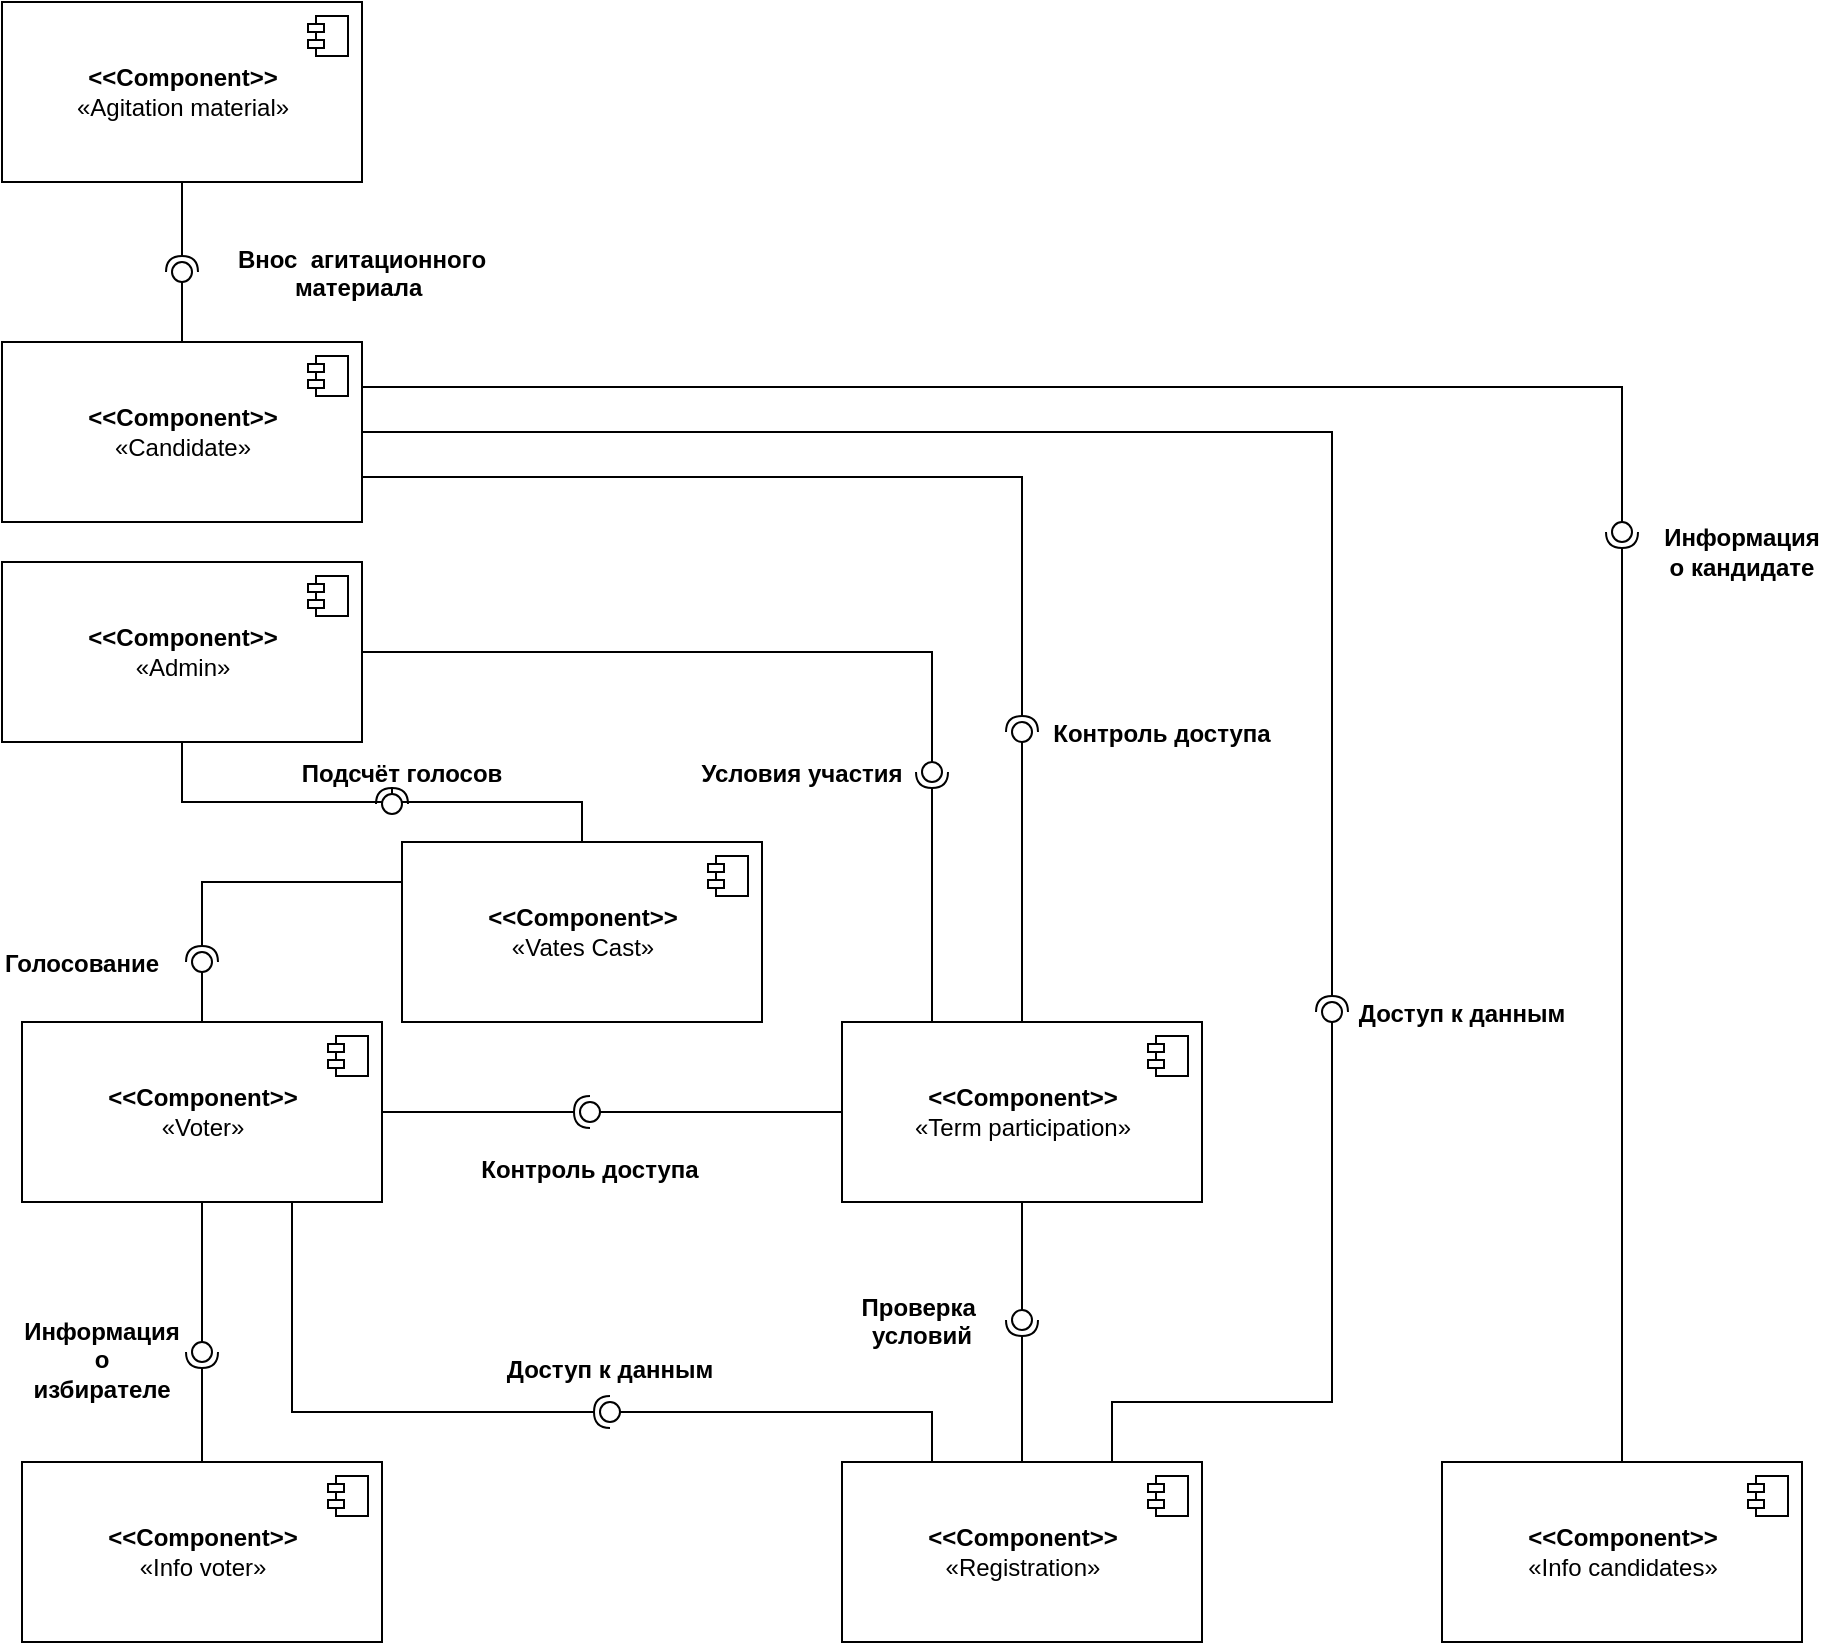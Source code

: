 <mxfile version="17.4.0" type="github">
  <diagram id="GAjldu8CvQfdoY2lyqWb" name="Page-1">
    <mxGraphModel dx="1384" dy="823" grid="1" gridSize="10" guides="1" tooltips="1" connect="1" arrows="1" fold="1" page="1" pageScale="1" pageWidth="827" pageHeight="1169" math="0" shadow="0">
      <root>
        <mxCell id="0" />
        <mxCell id="1" parent="0" />
        <mxCell id="S6nhPxF0T-wev8pzvQjq-1" value="&lt;b&gt;&amp;lt;&amp;lt;Component&amp;gt;&amp;gt;&lt;/b&gt;&lt;br&gt;«Vates Cast»" style="html=1;dropTarget=0;" parent="1" vertex="1">
          <mxGeometry x="280" y="530" width="180" height="90" as="geometry" />
        </mxCell>
        <mxCell id="S6nhPxF0T-wev8pzvQjq-2" value="" style="shape=module;jettyWidth=8;jettyHeight=4;" parent="S6nhPxF0T-wev8pzvQjq-1" vertex="1">
          <mxGeometry x="1" width="20" height="20" relative="1" as="geometry">
            <mxPoint x="-27" y="7" as="offset" />
          </mxGeometry>
        </mxCell>
        <mxCell id="S6nhPxF0T-wev8pzvQjq-3" value="&lt;b&gt;&amp;lt;&amp;lt;Component&amp;gt;&amp;gt;&lt;/b&gt;&lt;br&gt;«Term participation»" style="html=1;dropTarget=0;" parent="1" vertex="1">
          <mxGeometry x="500" y="620" width="180" height="90" as="geometry" />
        </mxCell>
        <mxCell id="S6nhPxF0T-wev8pzvQjq-4" value="" style="shape=module;jettyWidth=8;jettyHeight=4;" parent="S6nhPxF0T-wev8pzvQjq-3" vertex="1">
          <mxGeometry x="1" width="20" height="20" relative="1" as="geometry">
            <mxPoint x="-27" y="7" as="offset" />
          </mxGeometry>
        </mxCell>
        <mxCell id="S6nhPxF0T-wev8pzvQjq-5" value="&lt;b&gt;&amp;lt;&amp;lt;Component&amp;gt;&amp;gt;&lt;/b&gt;&lt;br&gt;«Registration»" style="html=1;dropTarget=0;" parent="1" vertex="1">
          <mxGeometry x="500" y="840" width="180" height="90" as="geometry" />
        </mxCell>
        <mxCell id="S6nhPxF0T-wev8pzvQjq-6" value="" style="shape=module;jettyWidth=8;jettyHeight=4;" parent="S6nhPxF0T-wev8pzvQjq-5" vertex="1">
          <mxGeometry x="1" width="20" height="20" relative="1" as="geometry">
            <mxPoint x="-27" y="7" as="offset" />
          </mxGeometry>
        </mxCell>
        <mxCell id="S6nhPxF0T-wev8pzvQjq-7" value="&lt;b&gt;&amp;lt;&amp;lt;Component&amp;gt;&amp;gt;&lt;/b&gt;&lt;br&gt;«Info candidates»" style="html=1;dropTarget=0;" parent="1" vertex="1">
          <mxGeometry x="800" y="840" width="180" height="90" as="geometry" />
        </mxCell>
        <mxCell id="S6nhPxF0T-wev8pzvQjq-8" value="" style="shape=module;jettyWidth=8;jettyHeight=4;" parent="S6nhPxF0T-wev8pzvQjq-7" vertex="1">
          <mxGeometry x="1" width="20" height="20" relative="1" as="geometry">
            <mxPoint x="-27" y="7" as="offset" />
          </mxGeometry>
        </mxCell>
        <mxCell id="S6nhPxF0T-wev8pzvQjq-9" value="&lt;b&gt;&amp;lt;&amp;lt;Component&amp;gt;&amp;gt;&lt;/b&gt;&lt;br&gt;«Info voter»" style="html=1;dropTarget=0;" parent="1" vertex="1">
          <mxGeometry x="90" y="840" width="180" height="90" as="geometry" />
        </mxCell>
        <mxCell id="S6nhPxF0T-wev8pzvQjq-10" value="" style="shape=module;jettyWidth=8;jettyHeight=4;" parent="S6nhPxF0T-wev8pzvQjq-9" vertex="1">
          <mxGeometry x="1" width="20" height="20" relative="1" as="geometry">
            <mxPoint x="-27" y="7" as="offset" />
          </mxGeometry>
        </mxCell>
        <mxCell id="S6nhPxF0T-wev8pzvQjq-11" value="&lt;b&gt;&amp;lt;&amp;lt;Component&amp;gt;&amp;gt;&lt;/b&gt;&lt;br&gt;«Agitation material»" style="html=1;dropTarget=0;" parent="1" vertex="1">
          <mxGeometry x="80" y="110" width="180" height="90" as="geometry" />
        </mxCell>
        <mxCell id="S6nhPxF0T-wev8pzvQjq-12" value="" style="shape=module;jettyWidth=8;jettyHeight=4;" parent="S6nhPxF0T-wev8pzvQjq-11" vertex="1">
          <mxGeometry x="1" width="20" height="20" relative="1" as="geometry">
            <mxPoint x="-27" y="7" as="offset" />
          </mxGeometry>
        </mxCell>
        <mxCell id="S6nhPxF0T-wev8pzvQjq-13" value="&lt;b&gt;&amp;lt;&amp;lt;Component&amp;gt;&amp;gt;&lt;/b&gt;&lt;br&gt;«Candidate»" style="html=1;dropTarget=0;" parent="1" vertex="1">
          <mxGeometry x="80" y="280" width="180" height="90" as="geometry" />
        </mxCell>
        <mxCell id="S6nhPxF0T-wev8pzvQjq-14" value="" style="shape=module;jettyWidth=8;jettyHeight=4;" parent="S6nhPxF0T-wev8pzvQjq-13" vertex="1">
          <mxGeometry x="1" width="20" height="20" relative="1" as="geometry">
            <mxPoint x="-27" y="7" as="offset" />
          </mxGeometry>
        </mxCell>
        <mxCell id="S6nhPxF0T-wev8pzvQjq-15" value="&lt;b&gt;&amp;lt;&amp;lt;Component&amp;gt;&amp;gt;&lt;/b&gt;&lt;br&gt;«Voter»" style="html=1;dropTarget=0;" parent="1" vertex="1">
          <mxGeometry x="90" y="620" width="180" height="90" as="geometry" />
        </mxCell>
        <mxCell id="S6nhPxF0T-wev8pzvQjq-16" value="" style="shape=module;jettyWidth=8;jettyHeight=4;" parent="S6nhPxF0T-wev8pzvQjq-15" vertex="1">
          <mxGeometry x="1" width="20" height="20" relative="1" as="geometry">
            <mxPoint x="-27" y="7" as="offset" />
          </mxGeometry>
        </mxCell>
        <mxCell id="S6nhPxF0T-wev8pzvQjq-17" value="&lt;b&gt;&amp;lt;&amp;lt;Component&amp;gt;&amp;gt;&lt;/b&gt;&lt;br&gt;«Admin»" style="html=1;dropTarget=0;" parent="1" vertex="1">
          <mxGeometry x="80" y="390" width="180" height="90" as="geometry" />
        </mxCell>
        <mxCell id="S6nhPxF0T-wev8pzvQjq-18" value="" style="shape=module;jettyWidth=8;jettyHeight=4;" parent="S6nhPxF0T-wev8pzvQjq-17" vertex="1">
          <mxGeometry x="1" width="20" height="20" relative="1" as="geometry">
            <mxPoint x="-27" y="7" as="offset" />
          </mxGeometry>
        </mxCell>
        <mxCell id="S6nhPxF0T-wev8pzvQjq-24" value="" style="rounded=0;orthogonalLoop=1;jettySize=auto;html=1;endArrow=none;endFill=0;sketch=0;sourcePerimeterSpacing=0;targetPerimeterSpacing=0;exitX=0.5;exitY=0;exitDx=0;exitDy=0;startArrow=none;startFill=0;" parent="1" source="S6nhPxF0T-wev8pzvQjq-13" target="S6nhPxF0T-wev8pzvQjq-26" edge="1">
          <mxGeometry relative="1" as="geometry">
            <mxPoint x="370" y="355" as="sourcePoint" />
          </mxGeometry>
        </mxCell>
        <mxCell id="S6nhPxF0T-wev8pzvQjq-25" value="" style="rounded=0;orthogonalLoop=1;jettySize=auto;html=1;endArrow=halfCircle;endFill=0;entryX=0.5;entryY=0.5;endSize=6;strokeWidth=1;sketch=0;exitX=0.5;exitY=1;exitDx=0;exitDy=0;" parent="1" source="S6nhPxF0T-wev8pzvQjq-11" target="S6nhPxF0T-wev8pzvQjq-26" edge="1">
          <mxGeometry relative="1" as="geometry">
            <mxPoint x="410" y="355" as="sourcePoint" />
          </mxGeometry>
        </mxCell>
        <mxCell id="S6nhPxF0T-wev8pzvQjq-26" value="" style="ellipse;whiteSpace=wrap;html=1;align=center;aspect=fixed;resizable=0;points=[];outlineConnect=0;sketch=0;" parent="1" vertex="1">
          <mxGeometry x="165" y="240" width="10" height="10" as="geometry" />
        </mxCell>
        <mxCell id="S6nhPxF0T-wev8pzvQjq-27" value="" style="rounded=0;orthogonalLoop=1;jettySize=auto;html=1;endArrow=none;endFill=0;sketch=0;sourcePerimeterSpacing=0;targetPerimeterSpacing=0;exitX=0.5;exitY=1;exitDx=0;exitDy=0;startArrow=none;startFill=0;" parent="1" source="S6nhPxF0T-wev8pzvQjq-15" target="S6nhPxF0T-wev8pzvQjq-29" edge="1">
          <mxGeometry relative="1" as="geometry">
            <mxPoint x="300" y="815" as="sourcePoint" />
          </mxGeometry>
        </mxCell>
        <mxCell id="S6nhPxF0T-wev8pzvQjq-28" value="" style="rounded=0;orthogonalLoop=1;jettySize=auto;html=1;endArrow=halfCircle;endFill=0;entryX=0.5;entryY=0.5;endSize=6;strokeWidth=1;sketch=0;exitX=0.5;exitY=0;exitDx=0;exitDy=0;" parent="1" source="S6nhPxF0T-wev8pzvQjq-9" target="S6nhPxF0T-wev8pzvQjq-29" edge="1">
          <mxGeometry relative="1" as="geometry">
            <mxPoint x="340" y="815" as="sourcePoint" />
          </mxGeometry>
        </mxCell>
        <mxCell id="S6nhPxF0T-wev8pzvQjq-29" value="" style="ellipse;whiteSpace=wrap;html=1;align=center;aspect=fixed;resizable=0;points=[];outlineConnect=0;sketch=0;" parent="1" vertex="1">
          <mxGeometry x="175" y="780" width="10" height="10" as="geometry" />
        </mxCell>
        <mxCell id="S6nhPxF0T-wev8pzvQjq-34" value="" style="rounded=0;orthogonalLoop=1;jettySize=auto;html=1;endArrow=none;endFill=0;sketch=0;sourcePerimeterSpacing=0;targetPerimeterSpacing=0;exitX=1;exitY=0.25;exitDx=0;exitDy=0;edgeStyle=orthogonalEdgeStyle;startArrow=none;startFill=0;" parent="1" source="S6nhPxF0T-wev8pzvQjq-13" target="S6nhPxF0T-wev8pzvQjq-36" edge="1">
          <mxGeometry relative="1" as="geometry">
            <mxPoint x="870" y="375" as="sourcePoint" />
            <Array as="points">
              <mxPoint x="890" y="303" />
            </Array>
          </mxGeometry>
        </mxCell>
        <mxCell id="S6nhPxF0T-wev8pzvQjq-35" value="" style="rounded=0;orthogonalLoop=1;jettySize=auto;html=1;endArrow=halfCircle;endFill=0;entryX=0.5;entryY=0.5;endSize=6;strokeWidth=1;sketch=0;exitX=0.5;exitY=0;exitDx=0;exitDy=0;" parent="1" source="S6nhPxF0T-wev8pzvQjq-7" target="S6nhPxF0T-wev8pzvQjq-36" edge="1">
          <mxGeometry relative="1" as="geometry">
            <mxPoint x="890" y="450" as="sourcePoint" />
          </mxGeometry>
        </mxCell>
        <mxCell id="S6nhPxF0T-wev8pzvQjq-36" value="" style="ellipse;whiteSpace=wrap;html=1;align=center;aspect=fixed;resizable=0;points=[];outlineConnect=0;sketch=0;" parent="1" vertex="1">
          <mxGeometry x="885" y="370" width="10" height="10" as="geometry" />
        </mxCell>
        <mxCell id="S6nhPxF0T-wev8pzvQjq-42" value="" style="rounded=0;orthogonalLoop=1;jettySize=auto;html=1;endArrow=none;endFill=0;sketch=0;sourcePerimeterSpacing=0;targetPerimeterSpacing=0;exitX=0.5;exitY=0;exitDx=0;exitDy=0;startArrow=none;startFill=0;" parent="1" source="S6nhPxF0T-wev8pzvQjq-3" target="S6nhPxF0T-wev8pzvQjq-44" edge="1">
          <mxGeometry relative="1" as="geometry">
            <mxPoint x="630" y="475" as="sourcePoint" />
          </mxGeometry>
        </mxCell>
        <mxCell id="S6nhPxF0T-wev8pzvQjq-43" value="" style="rounded=0;orthogonalLoop=1;jettySize=auto;html=1;endArrow=halfCircle;endFill=0;entryX=0.5;entryY=0.5;endSize=6;strokeWidth=1;sketch=0;exitX=1;exitY=0.75;exitDx=0;exitDy=0;edgeStyle=orthogonalEdgeStyle;" parent="1" source="S6nhPxF0T-wev8pzvQjq-13" target="S6nhPxF0T-wev8pzvQjq-44" edge="1">
          <mxGeometry relative="1" as="geometry">
            <mxPoint x="670" y="475" as="sourcePoint" />
          </mxGeometry>
        </mxCell>
        <mxCell id="S6nhPxF0T-wev8pzvQjq-44" value="" style="ellipse;whiteSpace=wrap;html=1;align=center;aspect=fixed;resizable=0;points=[];outlineConnect=0;sketch=0;" parent="1" vertex="1">
          <mxGeometry x="585" y="470" width="10" height="10" as="geometry" />
        </mxCell>
        <mxCell id="S6nhPxF0T-wev8pzvQjq-45" value="" style="rounded=0;orthogonalLoop=1;jettySize=auto;html=1;endArrow=none;endFill=0;sketch=0;sourcePerimeterSpacing=0;targetPerimeterSpacing=0;exitX=1;exitY=0.5;exitDx=0;exitDy=0;edgeStyle=orthogonalEdgeStyle;startArrow=none;startFill=0;" parent="1" source="S6nhPxF0T-wev8pzvQjq-17" target="S6nhPxF0T-wev8pzvQjq-47" edge="1">
          <mxGeometry relative="1" as="geometry">
            <mxPoint x="430" y="504" as="sourcePoint" />
            <Array as="points">
              <mxPoint x="545" y="435" />
            </Array>
          </mxGeometry>
        </mxCell>
        <mxCell id="S6nhPxF0T-wev8pzvQjq-46" value="" style="rounded=0;orthogonalLoop=1;jettySize=auto;html=1;endArrow=halfCircle;endFill=0;entryX=0.5;entryY=0.5;endSize=6;strokeWidth=1;sketch=0;exitX=0.25;exitY=0;exitDx=0;exitDy=0;edgeStyle=orthogonalEdgeStyle;" parent="1" source="S6nhPxF0T-wev8pzvQjq-3" target="S6nhPxF0T-wev8pzvQjq-47" edge="1">
          <mxGeometry relative="1" as="geometry">
            <mxPoint x="470" y="504" as="sourcePoint" />
          </mxGeometry>
        </mxCell>
        <mxCell id="S6nhPxF0T-wev8pzvQjq-47" value="" style="ellipse;whiteSpace=wrap;html=1;align=center;aspect=fixed;resizable=0;points=[];outlineConnect=0;sketch=0;" parent="1" vertex="1">
          <mxGeometry x="540" y="490" width="10" height="10" as="geometry" />
        </mxCell>
        <mxCell id="S6nhPxF0T-wev8pzvQjq-48" value="" style="rounded=0;orthogonalLoop=1;jettySize=auto;html=1;endArrow=none;endFill=0;sketch=0;sourcePerimeterSpacing=0;targetPerimeterSpacing=0;exitX=0.5;exitY=0;exitDx=0;exitDy=0;startArrow=none;startFill=0;" parent="1" source="S6nhPxF0T-wev8pzvQjq-15" target="S6nhPxF0T-wev8pzvQjq-50" edge="1">
          <mxGeometry relative="1" as="geometry">
            <mxPoint x="380" y="625" as="sourcePoint" />
          </mxGeometry>
        </mxCell>
        <mxCell id="S6nhPxF0T-wev8pzvQjq-49" value="" style="rounded=0;orthogonalLoop=1;jettySize=auto;html=1;endArrow=halfCircle;endFill=0;entryX=0.5;entryY=0.5;endSize=6;strokeWidth=1;sketch=0;exitX=0;exitY=0.5;exitDx=0;exitDy=0;edgeStyle=orthogonalEdgeStyle;" parent="1" source="S6nhPxF0T-wev8pzvQjq-1" target="S6nhPxF0T-wev8pzvQjq-50" edge="1">
          <mxGeometry relative="1" as="geometry">
            <mxPoint x="110" y="550" as="sourcePoint" />
            <Array as="points">
              <mxPoint x="180" y="550" />
            </Array>
          </mxGeometry>
        </mxCell>
        <mxCell id="S6nhPxF0T-wev8pzvQjq-50" value="" style="ellipse;whiteSpace=wrap;html=1;align=center;aspect=fixed;resizable=0;points=[];outlineConnect=0;sketch=0;" parent="1" vertex="1">
          <mxGeometry x="175" y="585" width="10" height="10" as="geometry" />
        </mxCell>
        <mxCell id="S6nhPxF0T-wev8pzvQjq-53" value="&lt;b&gt;Информация о кандидате&lt;/b&gt;" style="text;html=1;strokeColor=none;fillColor=none;align=center;verticalAlign=middle;whiteSpace=wrap;rounded=0;" parent="1" vertex="1">
          <mxGeometry x="920" y="370" width="60" height="30" as="geometry" />
        </mxCell>
        <mxCell id="S6nhPxF0T-wev8pzvQjq-54" value="Внос  агитационного&#xa;материала " style="text;align=center;fontStyle=1;verticalAlign=middle;spacingLeft=3;spacingRight=3;strokeColor=none;rotatable=0;points=[[0,0.5],[1,0.5]];portConstraint=eastwest;" parent="1" vertex="1">
          <mxGeometry x="220" y="232" width="80" height="26" as="geometry" />
        </mxCell>
        <mxCell id="S6nhPxF0T-wev8pzvQjq-55" value="Контроль доступа" style="text;align=center;fontStyle=1;verticalAlign=middle;spacingLeft=3;spacingRight=3;strokeColor=none;rotatable=0;points=[[0,0.5],[1,0.5]];portConstraint=eastwest;" parent="1" vertex="1">
          <mxGeometry x="620" y="462" width="80" height="26" as="geometry" />
        </mxCell>
        <mxCell id="S6nhPxF0T-wev8pzvQjq-56" value="Контроль доступа" style="text;align=center;fontStyle=1;verticalAlign=middle;spacingLeft=3;spacingRight=3;strokeColor=none;rotatable=0;points=[[0,0.5],[1,0.5]];portConstraint=eastwest;" parent="1" vertex="1">
          <mxGeometry x="334" y="680" width="80" height="26" as="geometry" />
        </mxCell>
        <mxCell id="S6nhPxF0T-wev8pzvQjq-57" value="" style="rounded=0;orthogonalLoop=1;jettySize=auto;html=1;endArrow=none;endFill=0;sketch=0;sourcePerimeterSpacing=0;targetPerimeterSpacing=0;exitX=0;exitY=0.5;exitDx=0;exitDy=0;startArrow=none;startFill=0;" parent="1" source="S6nhPxF0T-wev8pzvQjq-3" target="S6nhPxF0T-wev8pzvQjq-59" edge="1">
          <mxGeometry relative="1" as="geometry">
            <mxPoint x="354" y="675" as="sourcePoint" />
          </mxGeometry>
        </mxCell>
        <mxCell id="S6nhPxF0T-wev8pzvQjq-58" value="" style="rounded=0;orthogonalLoop=1;jettySize=auto;html=1;endArrow=halfCircle;endFill=0;entryX=0.5;entryY=0.5;endSize=6;strokeWidth=1;sketch=0;exitX=1;exitY=0.5;exitDx=0;exitDy=0;" parent="1" source="S6nhPxF0T-wev8pzvQjq-15" target="S6nhPxF0T-wev8pzvQjq-59" edge="1">
          <mxGeometry relative="1" as="geometry">
            <mxPoint x="394" y="675" as="sourcePoint" />
          </mxGeometry>
        </mxCell>
        <mxCell id="S6nhPxF0T-wev8pzvQjq-59" value="" style="ellipse;whiteSpace=wrap;html=1;align=center;aspect=fixed;resizable=0;points=[];outlineConnect=0;sketch=0;" parent="1" vertex="1">
          <mxGeometry x="369" y="660" width="10" height="10" as="geometry" />
        </mxCell>
        <mxCell id="S6nhPxF0T-wev8pzvQjq-60" value="Условия участия" style="text;align=center;fontStyle=1;verticalAlign=middle;spacingLeft=3;spacingRight=3;strokeColor=none;rotatable=0;points=[[0,0.5],[1,0.5]];portConstraint=eastwest;" parent="1" vertex="1">
          <mxGeometry x="440" y="482" width="80" height="26" as="geometry" />
        </mxCell>
        <mxCell id="S6nhPxF0T-wev8pzvQjq-61" value="&lt;b&gt;Информация о избирателе&lt;/b&gt;" style="text;html=1;strokeColor=none;fillColor=none;align=center;verticalAlign=middle;whiteSpace=wrap;rounded=0;" parent="1" vertex="1">
          <mxGeometry x="100" y="774" width="60" height="30" as="geometry" />
        </mxCell>
        <mxCell id="S6nhPxF0T-wev8pzvQjq-66" value="Доступ к данным" style="text;align=center;fontStyle=1;verticalAlign=middle;spacingLeft=3;spacingRight=3;strokeColor=none;rotatable=0;points=[[0,0.5],[1,0.5]];portConstraint=eastwest;" parent="1" vertex="1">
          <mxGeometry x="770" y="602" width="80" height="26" as="geometry" />
        </mxCell>
        <mxCell id="j8nSpefnqz9G-VTvlD4A-1" value="Голосование" style="text;align=center;fontStyle=1;verticalAlign=middle;spacingLeft=3;spacingRight=3;strokeColor=none;rotatable=0;points=[[0,0.5],[1,0.5]];portConstraint=eastwest;" vertex="1" parent="1">
          <mxGeometry x="80" y="577" width="80" height="26" as="geometry" />
        </mxCell>
        <mxCell id="S6nhPxF0T-wev8pzvQjq-67" value="Доступ к данным" style="text;align=center;fontStyle=1;verticalAlign=middle;spacingLeft=3;spacingRight=3;strokeColor=none;rotatable=0;points=[[0,0.5],[1,0.5]];portConstraint=eastwest;" parent="1" vertex="1">
          <mxGeometry x="344" y="780" width="80" height="26" as="geometry" />
        </mxCell>
        <mxCell id="j8nSpefnqz9G-VTvlD4A-3" value="" style="rounded=0;orthogonalLoop=1;jettySize=auto;html=1;endArrow=none;endFill=0;sketch=0;sourcePerimeterSpacing=0;targetPerimeterSpacing=0;exitX=0.75;exitY=0;exitDx=0;exitDy=0;edgeStyle=orthogonalEdgeStyle;" edge="1" target="j8nSpefnqz9G-VTvlD4A-5" parent="1" source="S6nhPxF0T-wev8pzvQjq-5">
          <mxGeometry relative="1" as="geometry">
            <mxPoint x="660" y="780" as="sourcePoint" />
            <Array as="points">
              <mxPoint x="635" y="810" />
              <mxPoint x="745" y="810" />
            </Array>
          </mxGeometry>
        </mxCell>
        <mxCell id="j8nSpefnqz9G-VTvlD4A-4" value="" style="rounded=0;orthogonalLoop=1;jettySize=auto;html=1;endArrow=halfCircle;endFill=0;entryX=0.5;entryY=0.5;endSize=6;strokeWidth=1;sketch=0;exitX=1;exitY=0.5;exitDx=0;exitDy=0;edgeStyle=orthogonalEdgeStyle;" edge="1" target="j8nSpefnqz9G-VTvlD4A-5" parent="1" source="S6nhPxF0T-wev8pzvQjq-13">
          <mxGeometry relative="1" as="geometry">
            <mxPoint x="700" y="350" as="sourcePoint" />
            <Array as="points">
              <mxPoint x="745" y="325" />
            </Array>
          </mxGeometry>
        </mxCell>
        <mxCell id="j8nSpefnqz9G-VTvlD4A-5" value="" style="ellipse;whiteSpace=wrap;html=1;align=center;aspect=fixed;resizable=0;points=[];outlineConnect=0;sketch=0;" vertex="1" parent="1">
          <mxGeometry x="740" y="610" width="10" height="10" as="geometry" />
        </mxCell>
        <mxCell id="j8nSpefnqz9G-VTvlD4A-6" value="" style="rounded=0;orthogonalLoop=1;jettySize=auto;html=1;endArrow=none;endFill=0;sketch=0;sourcePerimeterSpacing=0;targetPerimeterSpacing=0;exitX=0.25;exitY=0;exitDx=0;exitDy=0;edgeStyle=orthogonalEdgeStyle;" edge="1" target="j8nSpefnqz9G-VTvlD4A-8" parent="1" source="S6nhPxF0T-wev8pzvQjq-5">
          <mxGeometry relative="1" as="geometry">
            <mxPoint x="540" y="800" as="sourcePoint" />
            <Array as="points">
              <mxPoint x="545" y="815" />
            </Array>
          </mxGeometry>
        </mxCell>
        <mxCell id="j8nSpefnqz9G-VTvlD4A-7" value="" style="rounded=0;orthogonalLoop=1;jettySize=auto;html=1;endArrow=halfCircle;endFill=0;entryX=0.5;entryY=0.5;endSize=6;strokeWidth=1;sketch=0;exitX=0.75;exitY=1;exitDx=0;exitDy=0;edgeStyle=orthogonalEdgeStyle;" edge="1" target="j8nSpefnqz9G-VTvlD4A-8" parent="1" source="S6nhPxF0T-wev8pzvQjq-15">
          <mxGeometry relative="1" as="geometry">
            <mxPoint x="340" y="720" as="sourcePoint" />
            <Array as="points">
              <mxPoint x="225" y="815" />
            </Array>
          </mxGeometry>
        </mxCell>
        <mxCell id="j8nSpefnqz9G-VTvlD4A-8" value="" style="ellipse;whiteSpace=wrap;html=1;align=center;aspect=fixed;resizable=0;points=[];outlineConnect=0;sketch=0;" vertex="1" parent="1">
          <mxGeometry x="379" y="810" width="10" height="10" as="geometry" />
        </mxCell>
        <mxCell id="j8nSpefnqz9G-VTvlD4A-24" value="" style="rounded=0;orthogonalLoop=1;jettySize=auto;html=1;endArrow=none;endFill=0;sketch=0;sourcePerimeterSpacing=0;targetPerimeterSpacing=0;exitX=0.5;exitY=1;exitDx=0;exitDy=0;" edge="1" target="j8nSpefnqz9G-VTvlD4A-26" parent="1" source="S6nhPxF0T-wev8pzvQjq-3">
          <mxGeometry relative="1" as="geometry">
            <mxPoint x="520" y="771" as="sourcePoint" />
          </mxGeometry>
        </mxCell>
        <mxCell id="j8nSpefnqz9G-VTvlD4A-25" value="" style="rounded=0;orthogonalLoop=1;jettySize=auto;html=1;endArrow=halfCircle;endFill=0;entryX=0.5;entryY=0.5;endSize=6;strokeWidth=1;sketch=0;exitX=0.5;exitY=0;exitDx=0;exitDy=0;" edge="1" target="j8nSpefnqz9G-VTvlD4A-26" parent="1" source="S6nhPxF0T-wev8pzvQjq-5">
          <mxGeometry relative="1" as="geometry">
            <mxPoint x="560" y="771" as="sourcePoint" />
          </mxGeometry>
        </mxCell>
        <mxCell id="j8nSpefnqz9G-VTvlD4A-26" value="" style="ellipse;whiteSpace=wrap;html=1;align=center;aspect=fixed;resizable=0;points=[];outlineConnect=0;sketch=0;" vertex="1" parent="1">
          <mxGeometry x="585" y="764" width="10" height="10" as="geometry" />
        </mxCell>
        <mxCell id="j8nSpefnqz9G-VTvlD4A-27" value="Проверка &#xa;условий" style="text;align=center;fontStyle=1;verticalAlign=middle;spacingLeft=3;spacingRight=3;strokeColor=none;rotatable=0;points=[[0,0.5],[1,0.5]];portConstraint=eastwest;" vertex="1" parent="1">
          <mxGeometry x="500" y="756" width="80" height="26" as="geometry" />
        </mxCell>
        <mxCell id="j8nSpefnqz9G-VTvlD4A-29" value="" style="rounded=0;orthogonalLoop=1;jettySize=auto;html=1;endArrow=none;endFill=0;sketch=0;sourcePerimeterSpacing=0;targetPerimeterSpacing=0;exitX=0.5;exitY=1;exitDx=0;exitDy=0;edgeStyle=orthogonalEdgeStyle;" edge="1" target="j8nSpefnqz9G-VTvlD4A-31" parent="1" source="S6nhPxF0T-wev8pzvQjq-17">
          <mxGeometry relative="1" as="geometry">
            <mxPoint x="280" y="505" as="sourcePoint" />
            <Array as="points">
              <mxPoint x="170" y="510" />
              <mxPoint x="280" y="510" />
            </Array>
          </mxGeometry>
        </mxCell>
        <mxCell id="j8nSpefnqz9G-VTvlD4A-30" value="" style="rounded=0;orthogonalLoop=1;jettySize=auto;html=1;endArrow=halfCircle;endFill=0;entryX=0.5;entryY=0.5;endSize=6;strokeWidth=1;sketch=0;exitX=0.5;exitY=0;exitDx=0;exitDy=0;edgeStyle=orthogonalEdgeStyle;" edge="1" target="j8nSpefnqz9G-VTvlD4A-31" parent="1" source="S6nhPxF0T-wev8pzvQjq-1">
          <mxGeometry relative="1" as="geometry">
            <mxPoint x="320" y="505" as="sourcePoint" />
          </mxGeometry>
        </mxCell>
        <mxCell id="j8nSpefnqz9G-VTvlD4A-31" value="" style="ellipse;whiteSpace=wrap;html=1;align=center;aspect=fixed;resizable=0;points=[];outlineConnect=0;sketch=0;" vertex="1" parent="1">
          <mxGeometry x="270" y="506" width="10" height="10" as="geometry" />
        </mxCell>
        <mxCell id="j8nSpefnqz9G-VTvlD4A-32" value="Подсчёт голосов" style="text;align=center;fontStyle=1;verticalAlign=middle;spacingLeft=3;spacingRight=3;strokeColor=none;rotatable=0;points=[[0,0.5],[1,0.5]];portConstraint=eastwest;" vertex="1" parent="1">
          <mxGeometry x="240" y="482" width="80" height="26" as="geometry" />
        </mxCell>
      </root>
    </mxGraphModel>
  </diagram>
</mxfile>
